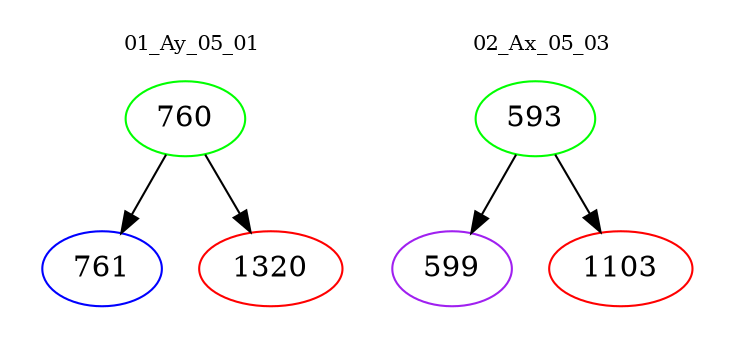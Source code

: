 digraph{
subgraph cluster_0 {
color = white
label = "01_Ay_05_01";
fontsize=10;
T0_760 [label="760", color="green"]
T0_760 -> T0_761 [color="black"]
T0_761 [label="761", color="blue"]
T0_760 -> T0_1320 [color="black"]
T0_1320 [label="1320", color="red"]
}
subgraph cluster_1 {
color = white
label = "02_Ax_05_03";
fontsize=10;
T1_593 [label="593", color="green"]
T1_593 -> T1_599 [color="black"]
T1_599 [label="599", color="purple"]
T1_593 -> T1_1103 [color="black"]
T1_1103 [label="1103", color="red"]
}
}
